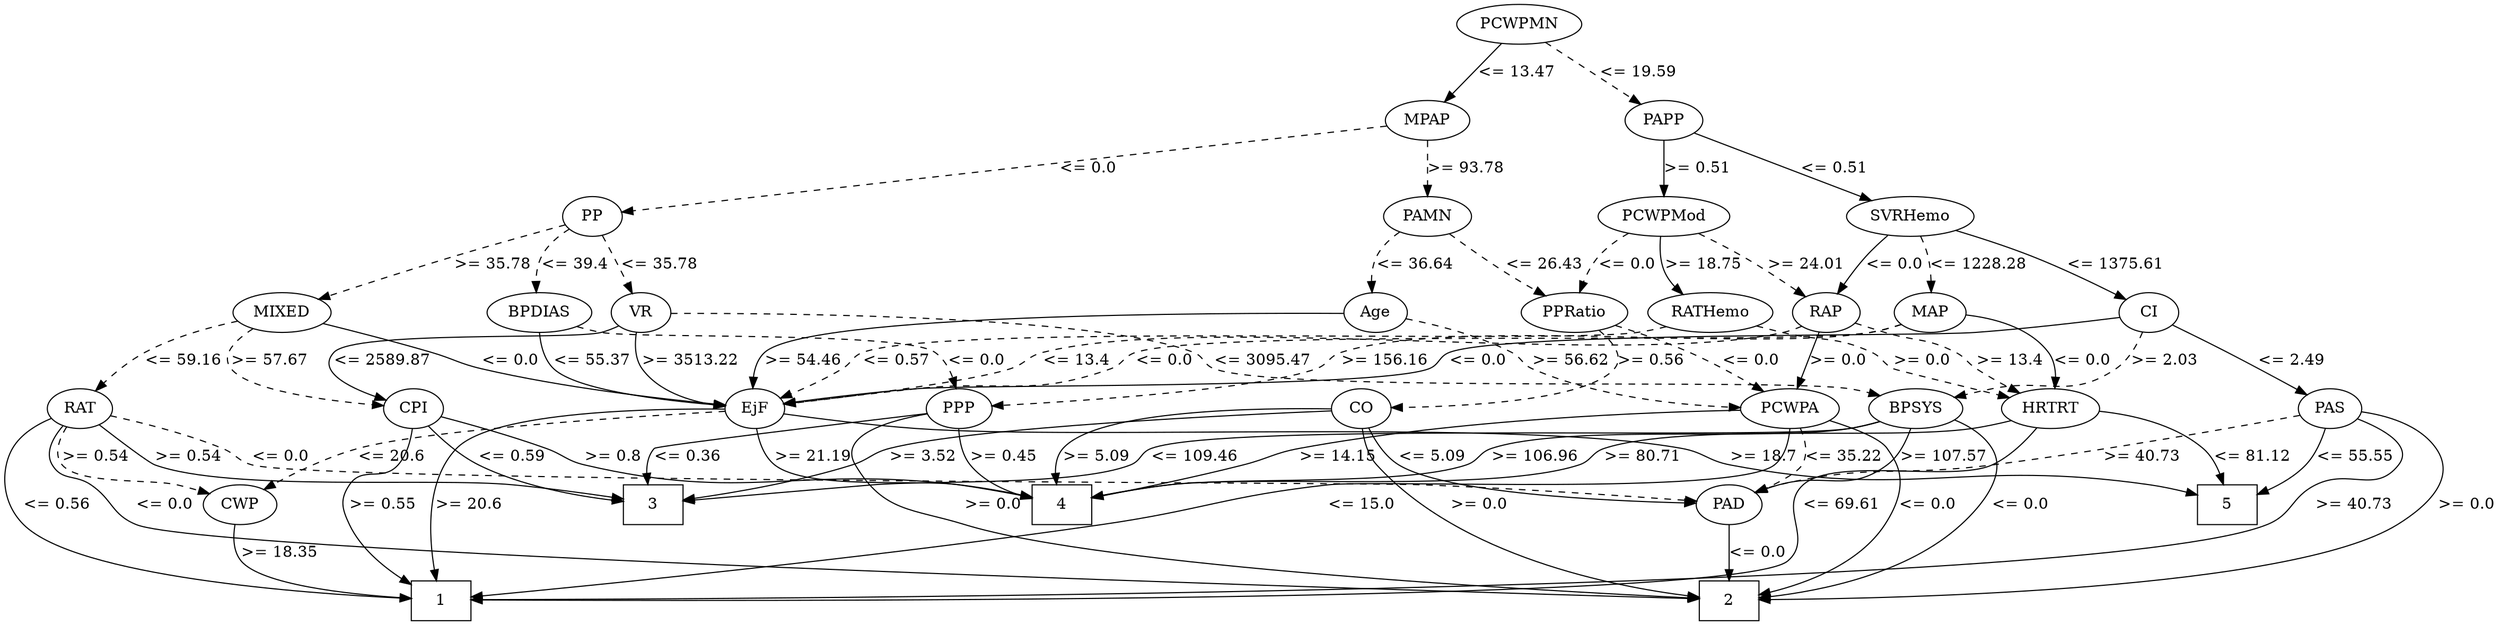 strict digraph G {
	graph [bb="0,0,1864.6,558"];
	node [label="\N"];
	1	[height=0.5,
		pos="333.58,18",
		shape=box,
		width=0.75];
	2	[height=0.5,
		pos="1279.6,18",
		shape=box,
		width=0.75];
	3	[height=0.5,
		pos="495.58,105",
		shape=box,
		width=0.75];
	4	[height=0.5,
		pos="799.58,105",
		shape=box,
		width=0.75];
	5	[height=0.5,
		pos="1671.6,105",
		shape=box,
		width=0.75];
	RAP	[height=0.5,
		pos="1359.6,279",
		width=0.77778];
	PCWPA	[height=0.5,
		pos="1332.6,192",
		width=1.1555];
	RAP -> PCWPA	[label=">= 0.0",
		lp="1366.6,235.5",
		op=">=",
		param=0.0,
		pos="e,1338,210.05 1354.2,261.21 1350.5,249.41 1345.4,233.38 1341.1,219.82",
		style=solid];
	HRTRT	[height=0.5,
		pos="1535.6,192",
		width=1.1013];
	RAP -> HRTRT	[label=">= 13.4",
		lp="1494.1,235.5",
		op=">=",
		param=13.4,
		pos="e,1509.8,205.84 1383.5,269.11 1410.5,259.04 1451,243.9 1452.6,243 1461.9,237.71 1462.6,233.94 1471.6,228 1480.8,221.91 1491.1,215.91 \
1500.8,210.65",
		style=dashed];
	EjF	[height=0.5,
		pos="574.58,192",
		width=0.75];
	RAP -> EjF	[label="<= 13.4",
		lp="813.08,235.5",
		op="<=",
		param=13.4,
		pos="e,601.04,195.64 1339,266.79 1333.8,264.45 1328.1,262.3 1322.6,261 1207.5,233.77 905.23,272.12 790.58,243 776.13,239.33 774.71,232.76 \
760.58,228 710.2,211.03 649.21,201.53 611.14,196.84",
		style=dashed];
	PCWPA -> 1	[label="<= 15.0",
		lp="1019.1,105",
		op="<=",
		param=15.0,
		pos="e,360.64,21.843 1332.6,173.89 1331.6,162.71 1328.3,148.79 1318.6,141 1290.6,118.56 1032.1,127.93 996.58,123 923.95,112.92 907.75,\
99.933 835.58,87 662.69,56.02 454.04,31.993 370.65,22.924",
		style=solid];
	PCWPA -> 2	[label="<= 0.0",
		lp="1431.6,105",
		op="<=",
		param=0.0,
		pos="e,1306.7,25.803 1367.6,182.09 1380.9,176.81 1394.8,168.6 1402.6,156 1409.8,144.32 1423.7,124.83 1400.6,87 1382.1,56.64 1344.7,38.684 \
1316.3,28.921",
		style=solid];
	PCWPA -> 4	[label=">= 14.15",
		lp="1003.6,148.5",
		op=">=",
		param=14.15,
		pos="e,826.87,113.38 1291.2,189.44 1224.6,186.37 1089.7,177.82 977.58,156 954.39,151.49 949.3,147.47 926.58,141 896.42,132.41 862.14,\
122.98 836.8,116.08",
		style=solid];
	PAD	[height=0.5,
		pos="1279.6,105",
		width=0.79437];
	PCWPA -> PAD	[label="<= 35.22",
		lp="1372.6,148.5",
		op="<=",
		param=35.22,
		pos="e,1302.9,115.73 1342,174.27 1346.5,164.07 1349.6,151.09 1343.6,141 1339.8,134.63 1326.1,126.77 1312.4,120.11",
		style=dashed];
	HRTRT -> 1	[label="<= 69.61",
		lp="1370.6,105",
		op="<=",
		param=69.61,
		pos="e,360.86,19.095 1521.9,174.69 1511.3,163.28 1495.6,148.74 1478.6,141 1423.9,116.12 1390.9,161.31 1344.6,123 1319.7,102.39 1347.5,\
73.362 1321.6,54 1282.9,25.035 546.43,19.943 370.91,19.139",
		style=solid];
	HRTRT -> 4	[label=">= 80.71",
		lp="1224.6,148.5",
		op=">=",
		param=80.71,
		pos="e,826.83,113.11 1505.4,180.26 1497.4,177.81 1488.7,175.5 1480.6,174 1357.1,151.3 1317.8,195.6 1198.6,156 1187,152.15 1187.2,144.83 \
1175.6,141 1112.4,120.12 942.51,132.2 876.58,123 863.55,121.18 849.45,118.33 836.93,115.48",
		style=solid];
	HRTRT -> 5	[label="<= 81.12",
		lp="1685.6,148.5",
		op="<=",
		param=81.12,
		pos="e,1668,123.01 1573.9,187.39 1598.1,183.3 1628.7,174.58 1649.6,156 1656.5,149.84 1661.4,141.09 1664.7,132.63",
		style=solid];
	EjF -> 1	[label=">= 20.6",
		lp="351.08,105",
		op=">=",
		param=20.6,
		pos="e,329.37,36.429 547.45,190.8 493.26,189.8 374.5,184.33 347.58,156 320.03,127.01 322.51,77.409 327.53,46.513",
		style=solid];
	EjF -> 4	[label=">= 21.19",
		lp="615.58,148.5",
		op=">=",
		param=21.19,
		pos="e,772.42,111.91 575.22,173.64 576.59,162.65 580.24,149.04 589.58,141 611.02,122.55 687.71,127.81 715.58,123 730.92,120.35 747.75,\
117.03 762.29,114.03",
		style=solid];
	EjF -> 5	[label=">= 18.7",
		lp="1317.1,148.5",
		op=">=",
		param=18.7,
		pos="e,1644.5,114.23 600.73,186.38 624.58,182.38 660.83,176.79 692.58,174 816.17,163.14 1128.5,178.26 1250.6,156 1270.9,152.29 1274.3,\
144.97 1294.6,141 1430.5,114.42 1468.8,144.37 1605.6,123 1615.1,121.51 1625.3,119.25 1634.7,116.85",
		style=solid];
	CWP	[height=0.5,
		pos="185.58,105",
		width=0.84854];
	EjF -> CWP	[label="<= 20.6",
		lp="297.08,148.5",
		op="<=",
		param=20.6,
		pos="e,204.35,119.47 547.34,191.36 493.73,191.32 371.33,187.42 274.58,156 252.68,148.89 230.08,136.11 213.14,125.26",
		style=dashed];
	PAS	[height=0.5,
		pos="1746.6,192",
		width=0.75];
	PAS -> 1	[label=">= 40.73",
		lp="1768.6,105",
		op=">=",
		param=40.73,
		pos="e,360.64,19.094 1767,180.05 1782.4,170.28 1799.4,155.34 1789.6,141 1776.9,122.57 1761.3,135.31 1742.6,123 1723.9,110.72 1727.7,96.597 \
1707.6,87 1583.9,28.064 577.62,20.148 370.7,19.14",
		style=solid];
	PAS -> 2	[label=">= 0.0",
		lp="1845.6,105",
		op=">=",
		param=0.0,
		pos="e,1306.8,19.235 1772.8,186.79 1790.7,182.4 1813.2,173.57 1824.6,156 1839.5,132.9 1820.8,103.04 1798.6,87 1721.4,31.199 1422.8,21.188 \
1317,19.392",
		style=solid];
	PAS -> 5	[label="<= 55.55",
		lp="1759.6,148.5",
		op="<=",
		param=55.55,
		pos="e,1698.7,119.76 1741.8,173.91 1738.3,163.56 1732.7,150.57 1724.6,141 1719.7,135.21 1713.6,130 1707.3,125.48",
		style=solid];
	PAS -> PAD	[label=">= 40.73",
		lp="1592.6,148.5",
		op=">=",
		param=40.73,
		pos="e,1302.4,116.31 1721.2,185.65 1673.7,175.79 1568.2,154.51 1478.6,141 1409.6,130.59 1390.3,139.98 1322.6,123 1319.1,122.13 1315.6,\
121.06 1312.1,119.87",
		style=dashed];
	PAD -> 2	[label="<= 0.0",
		lp="1298.6,61.5",
		op="<=",
		param=0.0,
		pos="e,1279.6,36.175 1279.6,86.799 1279.6,75.163 1279.6,59.548 1279.6,46.237",
		style=solid];
	PAMN	[height=0.5,
		pos="1080.6,366",
		width=1.0139];
	PPRatio	[height=0.5,
		pos="1156.6,279",
		width=1.1013];
	PAMN -> PPRatio	[label="<= 26.43",
		lp="1144.6,322.5",
		op="<=",
		param=26.43,
		pos="e,1138.6,295.41 1091.9,348.66 1099.1,338.61 1108.9,325.65 1118.6,315 1122.4,310.77 1126.7,306.48 1131,302.41",
		style=dashed];
	Age	[height=0.5,
		pos="1042.6,279",
		width=0.75];
	PAMN -> Age	[label="<= 36.64",
		lp="1069.6,322.5",
		op="<=",
		param=36.64,
		pos="e,1039.7,296.91 1060.1,350.86 1053.6,345.2 1047.2,338.09 1043.6,330 1040.4,322.9 1039.4,314.67 1039.3,306.95",
		style=dashed];
	PPRatio -> PCWPA	[label="<= 0.0",
		lp="1298.6,235.5",
		op="<=",
		param=0.0,
		pos="e,1311.9,207.89 1187.1,267.38 1213.1,258.24 1247.3,246.05 1253.6,243 1270.7,234.61 1288.8,223.37 1303.3,213.68",
		style=dashed];
	CO	[height=0.5,
		pos="1015.6,192",
		width=0.75];
	PPRatio -> CO	[label=">= 0.56",
		lp="1227.1,235.5",
		op=">=",
		param=0.56,
		pos="e,1042.7,194.01 1181.4,264.89 1197,254.95 1212.2,240.85 1201.6,228 1183.1,205.67 1101.6,197.5 1052.9,194.57",
		style=dashed];
	Age -> PCWPA	[label=">= 56.62",
		lp="1171.6,235.5",
		op=">=",
		param=56.62,
		pos="e,1291.5,195.03 1066.2,270.12 1083.5,263.9 1107.2,254.37 1126.6,243 1135.9,237.55 1135.8,232.45 1145.6,228 1188.9,208.3 1242.7,199.69 \
1281.5,195.92",
		style=dashed];
	Age -> EjF	[label=">= 54.46",
		lp="612.58,235.5",
		op=">=",
		param=54.46,
		pos="e,573.93,210.47 1015.4,277.74 922.11,276.62 619.25,270.85 586.58,243 580.01,237.4 576.69,228.9 575.11,220.48",
		style=solid];
	CWP -> 1	[label=">= 18.35",
		lp="212.58,61.5",
		op=">=",
		param=18.35,
		pos="e,306.32,21.563 181.07,86.928 179.35,76.332 179.28,63.057 186.58,54 200.18,37.127 257.47,27.454 296.38,22.716",
		style=solid];
	PCWPMod	[height=0.5,
		pos="1253.6,366",
		width=1.4444];
	PCWPMod -> RAP	[label=">= 24.01",
		lp="1348.6,322.5",
		op=">=",
		param=24.01,
		pos="e,1345.3,294.72 1278.2,350 1287.4,344.1 1297.7,337.05 1306.6,330 1317.4,321.41 1328.7,311.03 1338,301.96",
		style=dashed];
	PCWPMod -> PPRatio	[label="<= 0.0",
		lp="1229.6,322.5",
		op="<=",
		param=0.0,
		pos="e,1172.9,295.6 1233.7,349.23 1226.3,343.3 1218,336.44 1210.6,330 1200.5,321.23 1189.6,311.27 1180.3,302.56",
		style=dashed];
	RATHemo	[height=0.5,
		pos="1263.6,279",
		width=1.375];
	PCWPMod -> RATHemo	[label=">= 18.75",
		lp="1280.6,322.5",
		op=">=",
		param=18.75,
		pos="e,1258.4,296.93 1252.9,347.8 1252.8,338.12 1253.1,325.84 1254.6,315 1255,312.3 1255.5,309.5 1256,306.72",
		style=solid];
	RATHemo -> HRTRT	[label=">= 0.0",
		lp="1429.6,235.5",
		op=">=",
		param=0.0,
		pos="e,1504,203.06 1301,267.11 1308.2,265.05 1315.6,262.94 1322.6,261 1352.3,252.73 1361.7,256.17 1389.6,243 1400,238.1 1400.2,232.84 \
1410.6,228 1439.7,214.43 1449.7,218.75 1480.6,210 1485,208.76 1489.5,207.42 1494.1,206.05",
		style=dashed];
	RATHemo -> EjF	[label="<= 0.57",
		lp="680.08,235.5",
		op="<=",
		param=0.57,
		pos="e,595.56,203.34 1228.6,266.22 1221.1,264.12 1213.1,262.21 1205.6,261 1145.4,251.36 714.8,263.92 657.58,243 647.48,239.31 647.55,\
233.94 638.58,228 627.88,220.92 615.62,213.96 604.72,208.14",
		style=dashed];
	PCWPMN	[height=0.5,
		pos="1147.6,540",
		width=1.3902];
	MPAP	[height=0.5,
		pos="1080.6,453",
		width=0.97491];
	PCWPMN -> MPAP	[label="<= 13.47",
		lp="1143.6,496.5",
		op="<=",
		param=13.47,
		pos="e,1093.1,469.9 1134.3,522.21 1124.3,509.51 1110.5,491.9 1099.3,477.76",
		style=solid];
	PAPP	[height=0.5,
		pos="1253.6,453",
		width=0.88889];
	PCWPMN -> PAPP	[label="<= 19.59",
		lp="1232.6,496.5",
		op="<=",
		param=19.59,
		pos="e,1236,468.08 1167,523.41 1184.2,509.63 1209.4,489.45 1228.2,474.39",
		style=dashed];
	MPAP -> PAMN	[label=">= 93.78",
		lp="1106.6,409.5",
		op=">=",
		param=93.78,
		pos="e,1080.6,384.18 1080.6,434.8 1080.6,423.16 1080.6,407.55 1080.6,394.24",
		style=dashed];
	PP	[height=0.5,
		pos="461.58,366",
		width=0.75];
	MPAP -> PP	[label="<= 0.0",
		lp="826.58,409.5",
		op="<=",
		param=0.0,
		pos="e,487.8,370.6 1046.9,447.37 939.81,432.67 608.22,387.14 497.78,371.97",
		style=dashed];
	PAPP -> PCWPMod	[label=">= 0.51",
		lp="1276.1,409.5",
		op=">=",
		param=0.51,
		pos="e,1253.6,384.18 1253.6,434.8 1253.6,423.16 1253.6,407.55 1253.6,394.24",
		style=solid];
	SVRHemo	[height=0.5,
		pos="1433.6,366",
		width=1.3902];
	PAPP -> SVRHemo	[label="<= 0.51",
		lp="1376.1,409.5",
		op="<=",
		param=0.51,
		pos="e,1404.5,380.73 1277.5,440.71 1307.6,426.49 1359.7,401.89 1395.4,385.04",
		style=solid];
	CO -> 2	[label=">= 0.0",
		lp="1111.6,105",
		op=">=",
		param=0.0,
		pos="e,1252.5,24.521 1016.9,173.6 1018.5,163.15 1022,150.14 1029.6,141 1085.7,73.739 1187.7,40.555 1242.5,26.918",
		style=solid];
	CO -> 3	[label=">= 3.52",
		lp="700.08,148.5",
		op=">=",
		param=3.52,
		pos="e,522.85,111.18 988.39,190.85 930.36,189.95 790.5,184.71 677.58,156 660.78,151.73 658.06,146.37 641.58,141 605.22,129.15 562.59,\
119.39 532.81,113.21",
		style=solid];
	CO -> 4	[label=">= 5.09",
		lp="823.08,148.5",
		op=">=",
		param=5.09,
		pos="e,794.85,123.26 988.49,190.72 936.27,189.55 824.68,183.78 800.58,156 795.22,149.82 793.67,141.42 793.85,133.26",
		style=solid];
	CO -> PAD	[label="<= 5.09",
		lp="1072.1,148.5",
		op="<=",
		param=5.09,
		pos="e,1251.1,107.51 1022.5,174.33 1028.1,163.05 1037.1,148.84 1049.6,141 1080.7,121.39 1184,111.96 1241,108.16",
		style=solid];
	CI	[height=0.5,
		pos="1595.6,279",
		width=0.75];
	CI -> EjF	[label="<= 0.0",
		lp="1103.6,235.5",
		op="<=",
		param=0.0,
		pos="e,600.74,197.5 1569.9,273.22 1547.7,269.28 1514.6,263.89 1485.6,261 1396.8,252.18 1168.2,274.14 1084.6,243 1074.5,239.24 1075.7,\
231.77 1065.6,228 987.86,198.9 775.19,217.93 692.58,210 665.07,207.36 634.15,202.85 610.86,199.14",
		style=solid];
	CI -> PAS	[label="<= 2.49",
		lp="1702.1,235.5",
		op="<=",
		param=2.49,
		pos="e,1726.4,204.33 1615.6,266.71 1641.8,251.98 1687.8,226.09 1717.7,209.25",
		style=solid];
	BPSYS	[height=0.5,
		pos="1433.6,192",
		width=1.0471];
	CI -> BPSYS	[label=">= 2.03",
		lp="1605.1,235.5",
		op=">=",
		param=2.03,
		pos="e,1463.4,203.14 1591.3,261.15 1587.6,250.09 1581.2,236.2 1570.6,228 1540.4,204.62 1523.5,219.84 1486.6,210 1482.2,208.83 1477.7,\
207.52 1473.2,206.17",
		style=dashed];
	BPSYS -> 2	[label="<= 0.0",
		lp="1495.6,105",
		op="<=",
		param=0.0,
		pos="e,1306.7,22.239 1458,178.09 1466.1,172.47 1474.1,165.07 1478.6,156 1490.1,132.44 1465.3,98.333 1454.6,87 1417.8,48.049 1356.2,31.085 \
1316.7,23.93",
		style=solid];
	BPSYS -> 3	[label="<= 109.46",
		lp="893.58,148.5",
		op="<=",
		param=109.46,
		pos="e,522.62,109.08 1405.4,179.82 1398.4,177.48 1390.8,175.32 1383.6,174 1270.1,153.2 972.93,195.73 864.58,156 854.48,152.3 855.57,144.99 \
845.58,141 765.18,108.85 737.74,131.69 651.58,123 610.91,118.9 564.33,113.76 532.73,110.22",
		style=solid];
	BPSYS -> 4	[label=">= 106.96",
		lp="1146.6,148.5",
		op=">=",
		param=106.96,
		pos="e,826.85,112.96 1405.4,179.99 1398.4,177.64 1390.8,175.44 1383.6,174 1267.4,150.73 1230,193.58 1117.6,156 1106,152.13 1106.1,144.96 \
1094.6,141 1002.6,109.48 972.71,137.51 876.58,123 863.57,121.04 849.48,118.15 836.95,115.31",
		style=solid];
	BPSYS -> PAD	[label=">= 107.57",
		lp="1445.6,148.5",
		op=">=",
		param=107.57,
		pos="e,1302.6,115.84 1427.2,174.13 1422.2,163.06 1414.1,149.17 1402.6,141 1372.9,119.87 1357.4,133.73 1322.6,123 1319.2,121.95 1315.7,\
120.76 1312.2,119.5",
		style=solid];
	SVRHemo -> RAP	[label="<= 0.0",
		lp="1419.6,322.5",
		op="<=",
		param=0.0,
		pos="e,1371.9,295.55 1417.9,348.84 1412.3,342.98 1406.1,336.27 1400.6,330 1393.1,321.53 1385.2,312 1378.3,303.56",
		style=solid];
	SVRHemo -> CI	[label="<= 1375.61",
		lp="1570.1,322.5",
		op="<=",
		param=1375.61,
		pos="e,1576.8,292.21 1465.5,351.92 1480.1,345.69 1497.4,337.89 1512.6,330 1531.5,320.14 1552.1,307.75 1568.1,297.77",
		style=solid];
	MAP	[height=0.5,
		pos="1445.6,279",
		width=0.84854];
	SVRHemo -> MAP	[label="<= 1228.28",
		lp="1476.1,322.5",
		op="<=",
		param=1228.28,
		pos="e,1445.4,297.21 1438.6,348.05 1440.1,342.36 1441.6,335.95 1442.6,330 1443.7,322.73 1444.4,314.8 1444.9,307.44",
		style=dashed];
	MAP -> HRTRT	[label="<= 0.0",
		lp="1547.6,235.5",
		op="<=",
		param=0.0,
		pos="e,1533.9,210.46 1473.3,271.18 1489.2,265.94 1508.4,257.13 1520.6,243 1526.1,236.64 1529.6,228.32 1531.8,220.29",
		style=solid];
	MAP -> EjF	[label="<= 0.0",
		lp="877.58,235.5",
		op="<=",
		param=0.0,
		pos="e,600.81,196.92 1421.3,267.96 1413.5,265.19 1404.8,262.53 1396.6,261 1279,239.15 972.66,279 858.58,243 846.94,239.33 847.04,232.2 \
835.58,228 775.44,205.94 756.06,218.57 692.58,210 665.19,206.3 634.26,201.84 610.95,198.41",
		style=dashed];
	PPP	[height=0.5,
		pos="728.58,192",
		width=0.75];
	MAP -> PPP	[label=">= 156.16",
		lp="1036.6,235.5",
		op=">=",
		param=156.16,
		pos="e,755.68,192.85 1421.3,268.02 1413.5,265.26 1404.8,262.58 1396.6,261 1311.6,244.65 1089.9,269.57 1007.6,243 995.97,239.25 996.02,\
232.26 984.58,228 910.42,200.35 816.87,194.19 765.89,193.03",
		style=dashed];
	MIXED	[height=0.5,
		pos="260.58,279",
		width=1.125];
	MIXED -> EjF	[label="<= 0.0",
		lp="405.58,235.5",
		op="<=",
		param=0.0,
		pos="e,548.05,196.29 287.58,265.52 312.73,254.31 351.53,238.11 386.58,228 438.19,213.11 499.65,203.06 537.91,197.68",
		style=solid];
	CPI	[height=0.5,
		pos="308.58,192",
		width=0.75];
	MIXED -> CPI	[label=">= 57.67",
		lp="225.58,235.5",
		op=">=",
		param=57.67,
		pos="e,281.51,193.27 229.95,267.19 209.3,258.14 187.8,244.15 199.58,228 215.87,205.66 246.65,197.26 271.36,194.25",
		style=dashed];
	RAT	[height=0.5,
		pos="85.581,192",
		width=0.76389];
	MIXED -> RAT	[label="<= 59.16",
		lp="165.58,235.5",
		op="<=",
		param=59.16,
		pos="e,98.346,208.14 223.36,271.9 198.48,266.72 165.66,257.74 139.58,243 126.94,235.86 114.88,225.21 105.38,215.57",
		style=dashed];
	CPI -> 1	[label=">= 0.55",
		lp="289.08,105",
		op=">=",
		param=0.55,
		pos="e,308.85,36.069 306.88,173.91 305.15,163.57 301.65,150.57 294.58,141 285.79,129.1 273.67,135.98 266.58,123 258.91,108.96 260.51,\
101.8 266.58,87 273.73,69.566 287.74,54.206 301.11,42.516",
		style=solid];
	CPI -> 3	[label="<= 0.59",
		lp="390.08,148.5",
		op="<=",
		param=0.59,
		pos="e,468.33,109.91 322.29,176.3 333.49,165.12 350.24,150.14 367.58,141 396.19,125.92 431.91,116.86 458.34,111.74",
		style=solid];
	CPI -> 4	[label=">= 0.8",
		lp="490.58,148.5",
		op=">=",
		param=0.8,
		pos="e,772.49,112.39 332.1,183.07 370.34,170.3 444.45,146.09 471.58,141 578.45,120.93 607.86,137.81 715.58,123 731,120.88 747.84,117.65 \
762.37,114.58",
		style=solid];
	RAT -> 1	[label="<= 0.56",
		lp="42.081,105",
		op="<=",
		param=0.56,
		pos="e,306.49,21.176 59.004,186.7 41.142,182.28 18.873,173.44 7.5806,156 -3.4465,138.97 -3.6393,110.09 19.581,87 58.31,48.479 221.59,\
29.097 296.16,22.117",
		style=solid];
	RAT -> 2	[label="<= 0.0",
		lp="126.58,105",
		op="<=",
		param=0.0,
		pos="e,1252.3,20.081 65.775,179.23 52.623,169.76 38.903,155.67 45.581,141 46.527,138.92 105.47,87.862 107.58,87 161.32,65.081 1047.6,\
28.322 1242.1,20.494",
		style=solid];
	RAT -> 3	[label=">= 0.54",
		lp="143.08,148.5",
		op=">=",
		param=0.54,
		pos="e,468.26,110.74 92.428,174.49 98.145,162.98 107.48,148.4 120.58,141 171.39,112.29 324.57,129.35 382.58,123 407.95,120.23 436.35,\
115.95 458.34,112.38",
		style=solid];
	RAT -> PAD	[label="<= 0.0",
		lp="217.58,148.5",
		op="<=",
		param=0.0,
		pos="e,1251.2,108.68 108.03,181.28 124.09,174.3 146.2,164.64 165.58,156 180.29,149.44 182.87,144.58 198.58,141 291.67,119.81 962.23,127.65 \
1057.6,123 1122.1,119.86 1197,113.57 1241.2,109.59",
		style=dashed];
	RAT -> CWP	[label=">= 0.54",
		lp="75.081,148.5",
		op=">=",
		param=0.54,
		pos="e,159.28,114.19 67.818,178.26 55.554,167.9 43.032,153.07 52.581,141 74.112,113.77 95.046,131.96 128.58,123 135.35,121.19 142.54,\
119.15 149.44,117.12",
		style=dashed];
	BPDIAS	[height=0.5,
		pos="422.58,279",
		width=1.1735];
	BPDIAS -> EjF	[label="<= 55.37",
		lp="464.58,235.5",
		op="<=",
		param=55.37,
		pos="e,547.43,192.62 423.89,260.95 425.61,250.09 429.57,236.51 438.58,228 465.07,203 506.95,195.26 537.25,193.15",
		style=solid];
	BPDIAS -> PPP	[label="<= 0.0",
		lp="737.58,235.5",
		op="<=",
		param=0.0,
		pos="e,725.67,210.25 453.27,266.43 459.89,264.31 466.9,262.35 473.58,261 524.48,250.71 664.21,273.03 706.58,243 714.34,237.5 719.39,228.64 \
722.67,219.89",
		style=dashed];
	PPP -> 2	[label=">= 0.0",
		lp="744.58,105",
		op=">=",
		param=0.0,
		pos="e,1252.5,20.666 702.07,187.72 682.55,183.76 657.29,175.06 644.58,156 613.53,109.42 637.61,119.62 725.58,87 821.2,51.544 1134.1,28.422 \
1242.3,21.321",
		style=solid];
	PPP -> 3	[label="<= 0.36",
		lp="552.08,148.5",
		op="<=",
		param=0.36,
		pos="e,502.84,123.06 702.5,186.96 650.19,178.8 536.82,160.68 529.58,156 520.46,150.1 513.15,140.8 507.69,131.81",
		style=solid];
	PPP -> 4	[label=">= 0.45",
		lp="755.08,148.5",
		op=">=",
		param=0.45,
		pos="e,772.36,113.24 726.02,173.92 725.37,163.58 726.24,150.59 732.58,141 739.71,130.23 751.26,122.56 762.78,117.21",
		style=solid];
	PP -> MIXED	[label=">= 35.78",
		lp="401.58,322.5",
		op=">=",
		param=35.78,
		pos="e,288.39,292.31 438.89,355.93 421.51,348.95 396.98,339 375.58,330 349.42,318.99 320.08,306.23 297.58,296.35",
		style=dashed];
	PP -> BPDIAS	[label="<= 39.4",
		lp="460.08,322.5",
		op="<=",
		param=39.4,
		pos="e,426.33,297.15 449.5,349.6 445.29,343.71 440.82,336.78 437.58,330 434.14,322.81 431.29,314.65 429.03,307.04",
		style=dashed];
	VR	[height=0.5,
		pos="509.58,279",
		width=0.75];
	PP -> VR	[label="<= 35.78",
		lp="515.58,322.5",
		op="<=",
		param=35.78,
		pos="e,501.01,296.32 471.35,349.06 474.94,343.11 479,336.28 482.58,330 487.14,321.99 491.97,313.17 496.26,305.19",
		style=dashed];
	VR -> EjF	[label=">= 3513.22",
		lp="531.08,235.5",
		op=">=",
		param=3513.22,
		pos="e,548.66,197.5 500.3,262.05 495.57,251.65 492.06,238.18 498.58,228 507.58,213.95 523.8,205.46 538.95,200.37",
		style=solid];
	VR -> BPSYS	[label="<= 3095.47",
		lp="948.08,235.5",
		op="<=",
		param=3095.47,
		pos="e,1405.4,204.16 536.75,277.54 613.55,275.94 830.94,269.16 896.58,243 906.58,239.02 905.49,231.72 915.58,228 1013.2,191.98 1281.2,\
228.95 1383.6,210 1387.5,209.27 1391.6,208.29 1395.6,207.17",
		style=dashed];
	VR -> CPI	[label="<= 2589.87",
		lp="307.08,235.5",
		op="<=",
		param=2589.87,
		pos="e,290.46,205.64 489.12,266.83 484.16,264.55 478.78,262.42 473.58,261 430.74,249.34 304.53,275.78 274.58,243 266.03,233.65 273.11,\
222 282.97,212.3",
		style=solid];
}
